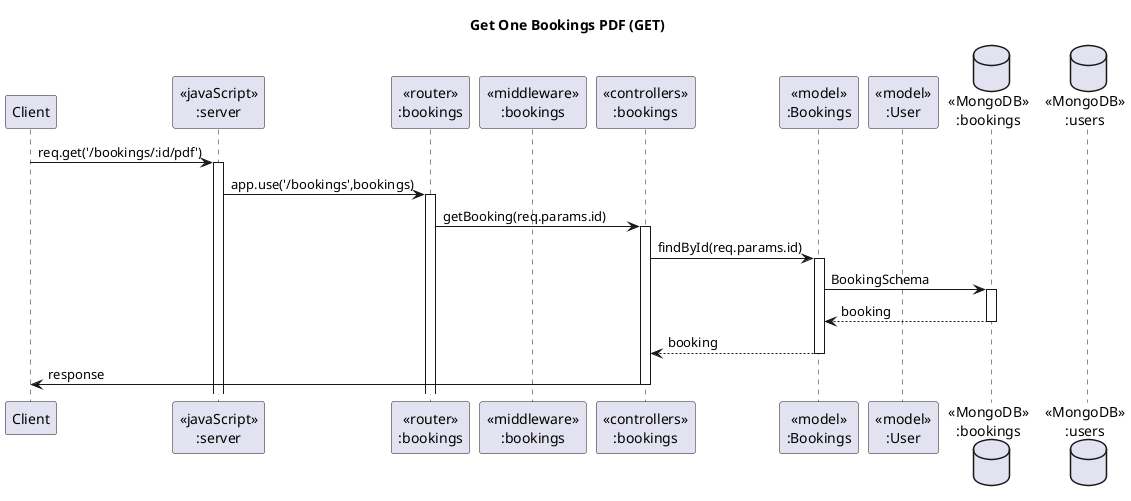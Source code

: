@startuml Get One Bookings PDF

' header Hotel Registration Sequence Diagram
title "Get One Bookings PDF (GET)"

participant "Client" as client
participant "<<javaScript>>\n:server" as server
participant "<<router>>\n:bookings" as routerBookings
participant "<<middleware>>\n:bookings" as middlewareAuth
participant "<<controllers>>\n:bookings" as controllersBooking
participant "<<model>>\n:Bookings" as modelBooking
participant "<<model>>\n:User" as modelUser
database "<<MongoDB>>\n:bookings" as BookingDatabase
database "<<MongoDB>>\n:users" as UserDatabase

client->server ++:req.get('/bookings/:id/pdf')
server->routerBookings ++:app.use('/bookings',bookings)
routerBookings -> controllersBooking ++:getBooking(req.params.id)
controllersBooking->modelBooking ++: findById(req.params.id)
modelBooking ->BookingDatabase ++: BookingSchema
BookingDatabase --> modelBooking --: booking
controllersBooking <-- modelBooking --: booking
controllersBooking->client --:response

@enduml